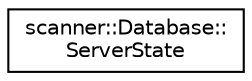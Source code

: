digraph "Graphical Class Hierarchy"
{
  edge [fontname="Helvetica",fontsize="10",labelfontname="Helvetica",labelfontsize="10"];
  node [fontname="Helvetica",fontsize="10",shape=record];
  rankdir="LR";
  Node1 [label="scanner::Database::\lServerState",height=0.2,width=0.4,color="black", fillcolor="white", style="filled",URL="$structscanner_1_1Database_1_1ServerState.html"];
}
